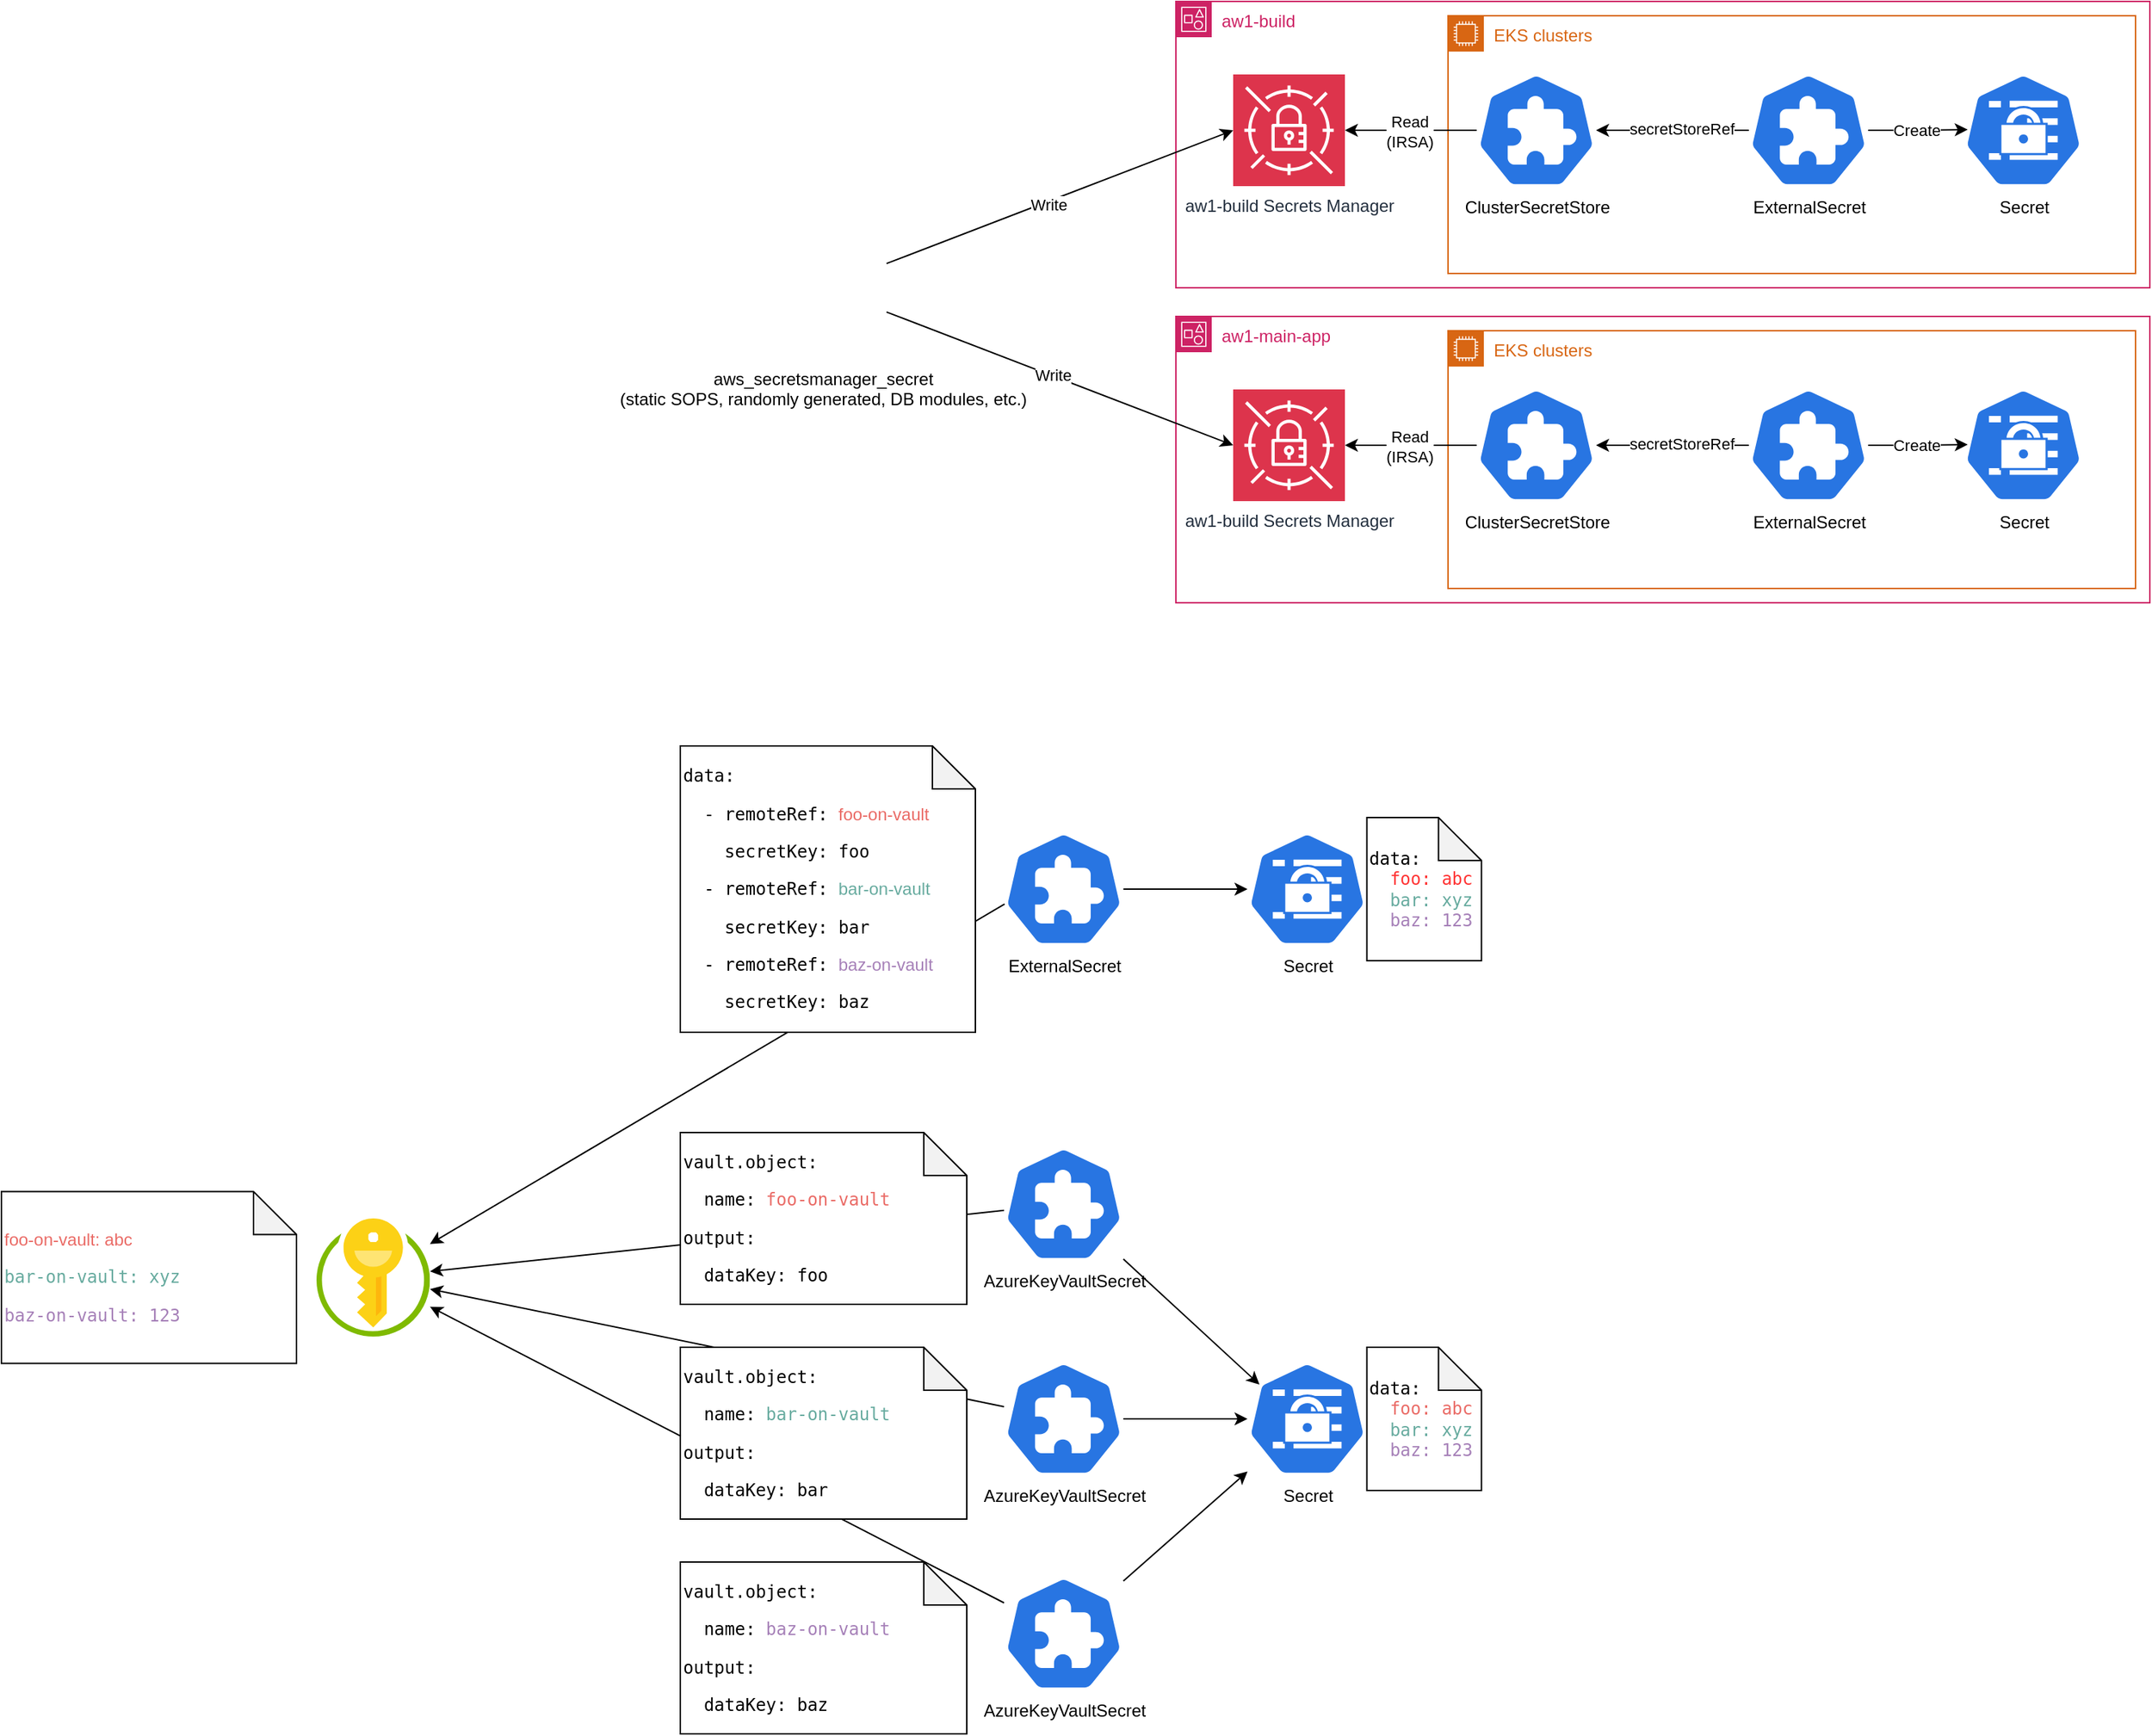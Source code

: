 <mxfile version="27.1.6">
  <diagram name="Page-1" id="AttyKVSFYQryVe4-kl-1">
    <mxGraphModel dx="2646" dy="1192" grid="1" gridSize="10" guides="1" tooltips="1" connect="1" arrows="1" fold="1" page="1" pageScale="1" pageWidth="850" pageHeight="1100" math="0" shadow="0">
      <root>
        <mxCell id="0" />
        <mxCell id="1" parent="0" />
        <mxCell id="ozj7rmMxrdjxO9l_UFkY-2" value="aw1-build" style="points=[[0,0],[0.25,0],[0.5,0],[0.75,0],[1,0],[1,0.25],[1,0.5],[1,0.75],[1,1],[0.75,1],[0.5,1],[0.25,1],[0,1],[0,0.75],[0,0.5],[0,0.25]];outlineConnect=0;gradientColor=none;html=1;whiteSpace=wrap;fontSize=12;fontStyle=0;container=1;pointerEvents=0;collapsible=0;recursiveResize=0;shape=mxgraph.aws4.group;grIcon=mxgraph.aws4.group_account;strokeColor=#CD2264;fillColor=none;verticalAlign=top;align=left;spacingLeft=30;fontColor=#CD2264;dashed=0;" vertex="1" parent="1">
          <mxGeometry x="130" y="230" width="680" height="200" as="geometry" />
        </mxCell>
        <mxCell id="ozj7rmMxrdjxO9l_UFkY-1" value="aw1-build Secrets Manager" style="sketch=0;points=[[0,0,0],[0.25,0,0],[0.5,0,0],[0.75,0,0],[1,0,0],[0,1,0],[0.25,1,0],[0.5,1,0],[0.75,1,0],[1,1,0],[0,0.25,0],[0,0.5,0],[0,0.75,0],[1,0.25,0],[1,0.5,0],[1,0.75,0]];outlineConnect=0;fontColor=#232F3E;fillColor=#DD344C;strokeColor=#ffffff;dashed=0;verticalLabelPosition=bottom;verticalAlign=top;align=center;html=1;fontSize=12;fontStyle=0;aspect=fixed;shape=mxgraph.aws4.resourceIcon;resIcon=mxgraph.aws4.secrets_manager;" vertex="1" parent="ozj7rmMxrdjxO9l_UFkY-2">
          <mxGeometry x="40" y="51" width="78" height="78" as="geometry" />
        </mxCell>
        <mxCell id="ozj7rmMxrdjxO9l_UFkY-12" value="EKS clusters" style="points=[[0,0],[0.25,0],[0.5,0],[0.75,0],[1,0],[1,0.25],[1,0.5],[1,0.75],[1,1],[0.75,1],[0.5,1],[0.25,1],[0,1],[0,0.75],[0,0.5],[0,0.25]];outlineConnect=0;gradientColor=none;html=1;whiteSpace=wrap;fontSize=12;fontStyle=0;container=1;pointerEvents=0;collapsible=0;recursiveResize=0;shape=mxgraph.aws4.group;grIcon=mxgraph.aws4.group_ec2_instance_contents;strokeColor=#D86613;fillColor=none;verticalAlign=top;align=left;spacingLeft=30;fontColor=#D86613;dashed=0;" vertex="1" parent="ozj7rmMxrdjxO9l_UFkY-2">
          <mxGeometry x="190" y="10" width="480" height="180" as="geometry" />
        </mxCell>
        <mxCell id="ozj7rmMxrdjxO9l_UFkY-8" value="ExternalSecret" style="aspect=fixed;sketch=0;html=1;dashed=0;whitespace=wrap;verticalLabelPosition=bottom;verticalAlign=top;fillColor=#2875E2;strokeColor=#ffffff;points=[[0.005,0.63,0],[0.1,0.2,0],[0.9,0.2,0],[0.5,0,0],[0.995,0.63,0],[0.72,0.99,0],[0.5,1,0],[0.28,0.99,0]];shape=mxgraph.kubernetes.icon2;prIcon=crd" vertex="1" parent="ozj7rmMxrdjxO9l_UFkY-12">
          <mxGeometry x="210" y="40" width="83.33" height="80" as="geometry" />
        </mxCell>
        <mxCell id="ozj7rmMxrdjxO9l_UFkY-6" value="Secret" style="aspect=fixed;sketch=0;html=1;dashed=0;whitespace=wrap;verticalLabelPosition=bottom;verticalAlign=top;fillColor=#2875E2;strokeColor=#ffffff;points=[[0.005,0.63,0],[0.1,0.2,0],[0.9,0.2,0],[0.5,0,0],[0.995,0.63,0],[0.72,0.99,0],[0.5,1,0],[0.28,0.99,0]];shape=mxgraph.kubernetes.icon2;prIcon=secret" vertex="1" parent="ozj7rmMxrdjxO9l_UFkY-12">
          <mxGeometry x="360" y="40" width="83.33" height="80" as="geometry" />
        </mxCell>
        <mxCell id="ozj7rmMxrdjxO9l_UFkY-25" style="edgeStyle=orthogonalEdgeStyle;rounded=0;orthogonalLoop=1;jettySize=auto;html=1;entryX=0.034;entryY=0.494;entryDx=0;entryDy=0;entryPerimeter=0;" edge="1" parent="ozj7rmMxrdjxO9l_UFkY-12" source="ozj7rmMxrdjxO9l_UFkY-8" target="ozj7rmMxrdjxO9l_UFkY-6">
          <mxGeometry relative="1" as="geometry" />
        </mxCell>
        <mxCell id="ozj7rmMxrdjxO9l_UFkY-26" value="Create" style="edgeLabel;html=1;align=center;verticalAlign=middle;resizable=0;points=[];" vertex="1" connectable="0" parent="ozj7rmMxrdjxO9l_UFkY-25">
          <mxGeometry x="-0.329" y="-1" relative="1" as="geometry">
            <mxPoint x="10" y="-1" as="offset" />
          </mxGeometry>
        </mxCell>
        <mxCell id="ozj7rmMxrdjxO9l_UFkY-7" value="ClusterSecretStore" style="aspect=fixed;sketch=0;html=1;dashed=0;whitespace=wrap;verticalLabelPosition=bottom;verticalAlign=top;fillColor=#2875E2;strokeColor=#ffffff;points=[[0.005,0.63,0],[0.1,0.2,0],[0.9,0.2,0],[0.5,0,0],[0.995,0.63,0],[0.72,0.99,0],[0.5,1,0],[0.28,0.99,0]];shape=mxgraph.kubernetes.icon2;prIcon=crd" vertex="1" parent="ozj7rmMxrdjxO9l_UFkY-2">
          <mxGeometry x="210" y="50" width="83.34" height="80" as="geometry" />
        </mxCell>
        <mxCell id="ozj7rmMxrdjxO9l_UFkY-16" style="edgeStyle=orthogonalEdgeStyle;rounded=0;orthogonalLoop=1;jettySize=auto;html=1;" edge="1" parent="ozj7rmMxrdjxO9l_UFkY-2" source="ozj7rmMxrdjxO9l_UFkY-8" target="ozj7rmMxrdjxO9l_UFkY-7">
          <mxGeometry relative="1" as="geometry" />
        </mxCell>
        <mxCell id="ozj7rmMxrdjxO9l_UFkY-18" value="secretStoreRef" style="edgeLabel;html=1;align=center;verticalAlign=middle;resizable=0;points=[];" vertex="1" connectable="0" parent="ozj7rmMxrdjxO9l_UFkY-16">
          <mxGeometry x="-0.121" y="-1" relative="1" as="geometry">
            <mxPoint as="offset" />
          </mxGeometry>
        </mxCell>
        <mxCell id="ozj7rmMxrdjxO9l_UFkY-27" style="edgeStyle=orthogonalEdgeStyle;rounded=0;orthogonalLoop=1;jettySize=auto;html=1;entryX=1;entryY=0.5;entryDx=0;entryDy=0;entryPerimeter=0;" edge="1" parent="ozj7rmMxrdjxO9l_UFkY-2" source="ozj7rmMxrdjxO9l_UFkY-7" target="ozj7rmMxrdjxO9l_UFkY-1">
          <mxGeometry relative="1" as="geometry" />
        </mxCell>
        <mxCell id="ozj7rmMxrdjxO9l_UFkY-28" value="Read&lt;br&gt;(IRSA)" style="edgeLabel;html=1;align=center;verticalAlign=middle;resizable=0;points=[];" vertex="1" connectable="0" parent="ozj7rmMxrdjxO9l_UFkY-27">
          <mxGeometry x="0.018" y="1" relative="1" as="geometry">
            <mxPoint as="offset" />
          </mxGeometry>
        </mxCell>
        <mxCell id="ozj7rmMxrdjxO9l_UFkY-29" value="aw1-main-app" style="points=[[0,0],[0.25,0],[0.5,0],[0.75,0],[1,0],[1,0.25],[1,0.5],[1,0.75],[1,1],[0.75,1],[0.5,1],[0.25,1],[0,1],[0,0.75],[0,0.5],[0,0.25]];outlineConnect=0;gradientColor=none;html=1;whiteSpace=wrap;fontSize=12;fontStyle=0;container=1;pointerEvents=0;collapsible=0;recursiveResize=0;shape=mxgraph.aws4.group;grIcon=mxgraph.aws4.group_account;strokeColor=#CD2264;fillColor=none;verticalAlign=top;align=left;spacingLeft=30;fontColor=#CD2264;dashed=0;" vertex="1" parent="1">
          <mxGeometry x="130" y="450" width="680" height="200" as="geometry" />
        </mxCell>
        <mxCell id="ozj7rmMxrdjxO9l_UFkY-30" value="aw1-build Secrets Manager" style="sketch=0;points=[[0,0,0],[0.25,0,0],[0.5,0,0],[0.75,0,0],[1,0,0],[0,1,0],[0.25,1,0],[0.5,1,0],[0.75,1,0],[1,1,0],[0,0.25,0],[0,0.5,0],[0,0.75,0],[1,0.25,0],[1,0.5,0],[1,0.75,0]];outlineConnect=0;fontColor=#232F3E;fillColor=#DD344C;strokeColor=#ffffff;dashed=0;verticalLabelPosition=bottom;verticalAlign=top;align=center;html=1;fontSize=12;fontStyle=0;aspect=fixed;shape=mxgraph.aws4.resourceIcon;resIcon=mxgraph.aws4.secrets_manager;" vertex="1" parent="ozj7rmMxrdjxO9l_UFkY-29">
          <mxGeometry x="40" y="51" width="78" height="78" as="geometry" />
        </mxCell>
        <mxCell id="ozj7rmMxrdjxO9l_UFkY-31" value="EKS clusters" style="points=[[0,0],[0.25,0],[0.5,0],[0.75,0],[1,0],[1,0.25],[1,0.5],[1,0.75],[1,1],[0.75,1],[0.5,1],[0.25,1],[0,1],[0,0.75],[0,0.5],[0,0.25]];outlineConnect=0;gradientColor=none;html=1;whiteSpace=wrap;fontSize=12;fontStyle=0;container=1;pointerEvents=0;collapsible=0;recursiveResize=0;shape=mxgraph.aws4.group;grIcon=mxgraph.aws4.group_ec2_instance_contents;strokeColor=#D86613;fillColor=none;verticalAlign=top;align=left;spacingLeft=30;fontColor=#D86613;dashed=0;" vertex="1" parent="ozj7rmMxrdjxO9l_UFkY-29">
          <mxGeometry x="190" y="10" width="480" height="180" as="geometry" />
        </mxCell>
        <mxCell id="ozj7rmMxrdjxO9l_UFkY-32" value="ExternalSecret" style="aspect=fixed;sketch=0;html=1;dashed=0;whitespace=wrap;verticalLabelPosition=bottom;verticalAlign=top;fillColor=#2875E2;strokeColor=#ffffff;points=[[0.005,0.63,0],[0.1,0.2,0],[0.9,0.2,0],[0.5,0,0],[0.995,0.63,0],[0.72,0.99,0],[0.5,1,0],[0.28,0.99,0]];shape=mxgraph.kubernetes.icon2;prIcon=crd" vertex="1" parent="ozj7rmMxrdjxO9l_UFkY-31">
          <mxGeometry x="210" y="40" width="83.33" height="80" as="geometry" />
        </mxCell>
        <mxCell id="ozj7rmMxrdjxO9l_UFkY-33" value="Secret" style="aspect=fixed;sketch=0;html=1;dashed=0;whitespace=wrap;verticalLabelPosition=bottom;verticalAlign=top;fillColor=#2875E2;strokeColor=#ffffff;points=[[0.005,0.63,0],[0.1,0.2,0],[0.9,0.2,0],[0.5,0,0],[0.995,0.63,0],[0.72,0.99,0],[0.5,1,0],[0.28,0.99,0]];shape=mxgraph.kubernetes.icon2;prIcon=secret" vertex="1" parent="ozj7rmMxrdjxO9l_UFkY-31">
          <mxGeometry x="360" y="40" width="83.33" height="80" as="geometry" />
        </mxCell>
        <mxCell id="ozj7rmMxrdjxO9l_UFkY-34" style="edgeStyle=orthogonalEdgeStyle;rounded=0;orthogonalLoop=1;jettySize=auto;html=1;entryX=0.034;entryY=0.494;entryDx=0;entryDy=0;entryPerimeter=0;" edge="1" parent="ozj7rmMxrdjxO9l_UFkY-31" source="ozj7rmMxrdjxO9l_UFkY-32" target="ozj7rmMxrdjxO9l_UFkY-33">
          <mxGeometry relative="1" as="geometry" />
        </mxCell>
        <mxCell id="ozj7rmMxrdjxO9l_UFkY-35" value="Create" style="edgeLabel;html=1;align=center;verticalAlign=middle;resizable=0;points=[];" vertex="1" connectable="0" parent="ozj7rmMxrdjxO9l_UFkY-34">
          <mxGeometry x="-0.329" y="-1" relative="1" as="geometry">
            <mxPoint x="10" y="-1" as="offset" />
          </mxGeometry>
        </mxCell>
        <mxCell id="ozj7rmMxrdjxO9l_UFkY-36" value="ClusterSecretStore" style="aspect=fixed;sketch=0;html=1;dashed=0;whitespace=wrap;verticalLabelPosition=bottom;verticalAlign=top;fillColor=#2875E2;strokeColor=#ffffff;points=[[0.005,0.63,0],[0.1,0.2,0],[0.9,0.2,0],[0.5,0,0],[0.995,0.63,0],[0.72,0.99,0],[0.5,1,0],[0.28,0.99,0]];shape=mxgraph.kubernetes.icon2;prIcon=crd" vertex="1" parent="ozj7rmMxrdjxO9l_UFkY-29">
          <mxGeometry x="210" y="50" width="83.34" height="80" as="geometry" />
        </mxCell>
        <mxCell id="ozj7rmMxrdjxO9l_UFkY-37" style="edgeStyle=orthogonalEdgeStyle;rounded=0;orthogonalLoop=1;jettySize=auto;html=1;" edge="1" parent="ozj7rmMxrdjxO9l_UFkY-29" source="ozj7rmMxrdjxO9l_UFkY-32" target="ozj7rmMxrdjxO9l_UFkY-36">
          <mxGeometry relative="1" as="geometry" />
        </mxCell>
        <mxCell id="ozj7rmMxrdjxO9l_UFkY-38" value="secretStoreRef" style="edgeLabel;html=1;align=center;verticalAlign=middle;resizable=0;points=[];" vertex="1" connectable="0" parent="ozj7rmMxrdjxO9l_UFkY-37">
          <mxGeometry x="-0.121" y="-1" relative="1" as="geometry">
            <mxPoint as="offset" />
          </mxGeometry>
        </mxCell>
        <mxCell id="ozj7rmMxrdjxO9l_UFkY-39" style="edgeStyle=orthogonalEdgeStyle;rounded=0;orthogonalLoop=1;jettySize=auto;html=1;entryX=1;entryY=0.5;entryDx=0;entryDy=0;entryPerimeter=0;" edge="1" parent="ozj7rmMxrdjxO9l_UFkY-29" source="ozj7rmMxrdjxO9l_UFkY-36" target="ozj7rmMxrdjxO9l_UFkY-30">
          <mxGeometry relative="1" as="geometry" />
        </mxCell>
        <mxCell id="ozj7rmMxrdjxO9l_UFkY-40" value="Read&lt;div&gt;(IRSA)&lt;/div&gt;" style="edgeLabel;html=1;align=center;verticalAlign=middle;resizable=0;points=[];" vertex="1" connectable="0" parent="ozj7rmMxrdjxO9l_UFkY-39">
          <mxGeometry x="0.018" y="1" relative="1" as="geometry">
            <mxPoint as="offset" />
          </mxGeometry>
        </mxCell>
        <mxCell id="ozj7rmMxrdjxO9l_UFkY-43" value="aws_secretsmanager_secret&#xa;(static SOPS, randomly generated, DB modules, etc.)" style="shape=image;verticalLabelPosition=bottom;labelBackgroundColor=default;verticalAlign=top;aspect=fixed;imageAspect=0;image=https://raw.githubusercontent.com/gilbarbara/logos/main/logos/terraform-icon.svg;" vertex="1" parent="1">
          <mxGeometry x="-160" y="380" width="87.97" height="100" as="geometry" />
        </mxCell>
        <mxCell id="ozj7rmMxrdjxO9l_UFkY-44" style="rounded=0;orthogonalLoop=1;jettySize=auto;html=1;entryX=0;entryY=0.5;entryDx=0;entryDy=0;entryPerimeter=0;" edge="1" parent="1" source="ozj7rmMxrdjxO9l_UFkY-43" target="ozj7rmMxrdjxO9l_UFkY-1">
          <mxGeometry relative="1" as="geometry" />
        </mxCell>
        <mxCell id="ozj7rmMxrdjxO9l_UFkY-46" value="Write" style="edgeLabel;html=1;align=center;verticalAlign=middle;resizable=0;points=[];" vertex="1" connectable="0" parent="ozj7rmMxrdjxO9l_UFkY-44">
          <mxGeometry x="-0.063" y="-2" relative="1" as="geometry">
            <mxPoint x="-1" as="offset" />
          </mxGeometry>
        </mxCell>
        <mxCell id="ozj7rmMxrdjxO9l_UFkY-45" style="rounded=0;orthogonalLoop=1;jettySize=auto;html=1;entryX=0;entryY=0.5;entryDx=0;entryDy=0;entryPerimeter=0;" edge="1" parent="1" source="ozj7rmMxrdjxO9l_UFkY-43" target="ozj7rmMxrdjxO9l_UFkY-30">
          <mxGeometry relative="1" as="geometry" />
        </mxCell>
        <mxCell id="ozj7rmMxrdjxO9l_UFkY-47" value="Write" style="edgeLabel;html=1;align=center;verticalAlign=middle;resizable=0;points=[];" vertex="1" connectable="0" parent="ozj7rmMxrdjxO9l_UFkY-45">
          <mxGeometry x="-0.045" y="1" relative="1" as="geometry">
            <mxPoint as="offset" />
          </mxGeometry>
        </mxCell>
        <mxCell id="ozj7rmMxrdjxO9l_UFkY-52" style="edgeStyle=orthogonalEdgeStyle;rounded=0;orthogonalLoop=1;jettySize=auto;html=1;" edge="1" parent="1" source="ozj7rmMxrdjxO9l_UFkY-49" target="ozj7rmMxrdjxO9l_UFkY-50">
          <mxGeometry relative="1" as="geometry" />
        </mxCell>
        <mxCell id="ozj7rmMxrdjxO9l_UFkY-49" value="ExternalSecret" style="aspect=fixed;sketch=0;html=1;dashed=0;whitespace=wrap;verticalLabelPosition=bottom;verticalAlign=top;fillColor=#2875E2;strokeColor=#ffffff;points=[[0.005,0.63,0],[0.1,0.2,0],[0.9,0.2,0],[0.5,0,0],[0.995,0.63,0],[0.72,0.99,0],[0.5,1,0],[0.28,0.99,0]];shape=mxgraph.kubernetes.icon2;prIcon=crd" vertex="1" parent="1">
          <mxGeometry x="10" y="810" width="83.33" height="80" as="geometry" />
        </mxCell>
        <mxCell id="ozj7rmMxrdjxO9l_UFkY-50" value="Secret" style="aspect=fixed;sketch=0;html=1;dashed=0;whitespace=wrap;verticalLabelPosition=bottom;verticalAlign=top;fillColor=#2875E2;strokeColor=#ffffff;points=[[0.005,0.63,0],[0.1,0.2,0],[0.9,0.2,0],[0.5,0,0],[0.995,0.63,0],[0.72,0.99,0],[0.5,1,0],[0.28,0.99,0]];shape=mxgraph.kubernetes.icon2;prIcon=secret" vertex="1" parent="1">
          <mxGeometry x="180" y="810" width="83.33" height="80" as="geometry" />
        </mxCell>
        <mxCell id="ozj7rmMxrdjxO9l_UFkY-53" value="AzureKeyVaultSecret" style="aspect=fixed;sketch=0;html=1;dashed=0;whitespace=wrap;verticalLabelPosition=bottom;verticalAlign=top;fillColor=#2875E2;strokeColor=#ffffff;points=[[0.005,0.63,0],[0.1,0.2,0],[0.9,0.2,0],[0.5,0,0],[0.995,0.63,0],[0.72,0.99,0],[0.5,1,0],[0.28,0.99,0]];shape=mxgraph.kubernetes.icon2;prIcon=crd" vertex="1" parent="1">
          <mxGeometry x="10" y="1030" width="83.33" height="80" as="geometry" />
        </mxCell>
        <mxCell id="ozj7rmMxrdjxO9l_UFkY-58" style="rounded=0;orthogonalLoop=1;jettySize=auto;html=1;" edge="1" parent="1" source="ozj7rmMxrdjxO9l_UFkY-54" target="ozj7rmMxrdjxO9l_UFkY-56">
          <mxGeometry relative="1" as="geometry" />
        </mxCell>
        <mxCell id="ozj7rmMxrdjxO9l_UFkY-54" value="AzureKeyVaultSecret" style="aspect=fixed;sketch=0;html=1;dashed=0;whitespace=wrap;verticalLabelPosition=bottom;verticalAlign=top;fillColor=#2875E2;strokeColor=#ffffff;points=[[0.005,0.63,0],[0.1,0.2,0],[0.9,0.2,0],[0.5,0,0],[0.995,0.63,0],[0.72,0.99,0],[0.5,1,0],[0.28,0.99,0]];shape=mxgraph.kubernetes.icon2;prIcon=crd" vertex="1" parent="1">
          <mxGeometry x="10" y="1180" width="83.33" height="80" as="geometry" />
        </mxCell>
        <mxCell id="ozj7rmMxrdjxO9l_UFkY-59" style="rounded=0;orthogonalLoop=1;jettySize=auto;html=1;" edge="1" parent="1" source="ozj7rmMxrdjxO9l_UFkY-55" target="ozj7rmMxrdjxO9l_UFkY-56">
          <mxGeometry relative="1" as="geometry" />
        </mxCell>
        <mxCell id="ozj7rmMxrdjxO9l_UFkY-55" value="AzureKeyVaultSecret" style="aspect=fixed;sketch=0;html=1;dashed=0;whitespace=wrap;verticalLabelPosition=bottom;verticalAlign=top;fillColor=#2875E2;strokeColor=#ffffff;points=[[0.005,0.63,0],[0.1,0.2,0],[0.9,0.2,0],[0.5,0,0],[0.995,0.63,0],[0.72,0.99,0],[0.5,1,0],[0.28,0.99,0]];shape=mxgraph.kubernetes.icon2;prIcon=crd" vertex="1" parent="1">
          <mxGeometry x="10" y="1330" width="83.33" height="80" as="geometry" />
        </mxCell>
        <mxCell id="ozj7rmMxrdjxO9l_UFkY-56" value="Secret" style="aspect=fixed;sketch=0;html=1;dashed=0;whitespace=wrap;verticalLabelPosition=bottom;verticalAlign=top;fillColor=#2875E2;strokeColor=#ffffff;points=[[0.005,0.63,0],[0.1,0.2,0],[0.9,0.2,0],[0.5,0,0],[0.995,0.63,0],[0.72,0.99,0],[0.5,1,0],[0.28,0.99,0]];shape=mxgraph.kubernetes.icon2;prIcon=secret" vertex="1" parent="1">
          <mxGeometry x="180" y="1180" width="83.33" height="80" as="geometry" />
        </mxCell>
        <mxCell id="ozj7rmMxrdjxO9l_UFkY-57" style="rounded=0;orthogonalLoop=1;jettySize=auto;html=1;entryX=0.1;entryY=0.2;entryDx=0;entryDy=0;entryPerimeter=0;" edge="1" parent="1" source="ozj7rmMxrdjxO9l_UFkY-53" target="ozj7rmMxrdjxO9l_UFkY-56">
          <mxGeometry relative="1" as="geometry" />
        </mxCell>
        <mxCell id="ozj7rmMxrdjxO9l_UFkY-61" value="&lt;pre&gt;data:&lt;br&gt;&lt;font style=&quot;color: rgb(234, 107, 102);&quot;&gt;&amp;nbsp; &lt;font style=&quot;color: rgb(255, 51, 51);&quot;&gt;foo: abc&lt;/font&gt;&lt;br&gt;&lt;/font&gt;&lt;font style=&quot;color: rgb(103, 171, 159);&quot;&gt;&amp;nbsp; bar: xyz&lt;br&gt;&lt;/font&gt;&lt;font style=&quot;color: rgb(166, 128, 184);&quot;&gt;&amp;nbsp; baz: 123&lt;/font&gt;&lt;/pre&gt;" style="shape=note;whiteSpace=wrap;html=1;backgroundOutline=1;darkOpacity=0.05;align=left;" vertex="1" parent="1">
          <mxGeometry x="263.33" y="800" width="80" height="100" as="geometry" />
        </mxCell>
        <mxCell id="ozj7rmMxrdjxO9l_UFkY-62" value="&lt;pre&gt;data:&lt;br&gt;&amp;nbsp; &lt;font style=&quot;color: rgb(234, 107, 102);&quot;&gt;foo: abc&lt;/font&gt;&lt;br&gt;&lt;font style=&quot;color: rgb(103, 171, 159);&quot;&gt;&amp;nbsp; bar: xyz&lt;br&gt;&lt;/font&gt;&lt;font style=&quot;color: rgb(166, 128, 184);&quot;&gt;&amp;nbsp; baz: 123&lt;/font&gt;&lt;/pre&gt;" style="shape=note;whiteSpace=wrap;html=1;backgroundOutline=1;darkOpacity=0.05;align=left;" vertex="1" parent="1">
          <mxGeometry x="263.33" y="1170" width="80" height="100" as="geometry" />
        </mxCell>
        <mxCell id="ozj7rmMxrdjxO9l_UFkY-70" value="" style="image;sketch=0;aspect=fixed;html=1;points=[];align=center;fontSize=12;image=img/lib/mscae/Key_Vaults.svg;" vertex="1" parent="1">
          <mxGeometry x="-470" y="1080" width="79.2" height="82.5" as="geometry" />
        </mxCell>
        <mxCell id="ozj7rmMxrdjxO9l_UFkY-71" value="&lt;pre&gt;&lt;span style=&quot;color: light-dark(rgb(234, 107, 102), rgb(208, 99, 95)); background-color: transparent; font-family: Helvetica; white-space: normal;&quot;&gt;foo-on-vault: abc&lt;/span&gt;&lt;/pre&gt;&lt;pre&gt;&lt;font style=&quot;color: rgb(103, 171, 159);&quot;&gt;bar-on-vault: xyz&lt;/font&gt;&lt;/pre&gt;&lt;pre&gt;&lt;font style=&quot;color: rgb(166, 128, 184);&quot;&gt;baz-on-vault: 123&lt;/font&gt;&lt;/pre&gt;" style="shape=note;whiteSpace=wrap;html=1;backgroundOutline=1;darkOpacity=0.05;align=left;" vertex="1" parent="1">
          <mxGeometry x="-690" y="1061.25" width="206.01" height="120" as="geometry" />
        </mxCell>
        <mxCell id="ozj7rmMxrdjxO9l_UFkY-74" style="rounded=0;orthogonalLoop=1;jettySize=auto;html=1;exitX=0.005;exitY=0.63;exitDx=0;exitDy=0;exitPerimeter=0;" edge="1" parent="1" source="ozj7rmMxrdjxO9l_UFkY-49" target="ozj7rmMxrdjxO9l_UFkY-70">
          <mxGeometry relative="1" as="geometry" />
        </mxCell>
        <mxCell id="ozj7rmMxrdjxO9l_UFkY-75" style="rounded=0;orthogonalLoop=1;jettySize=auto;html=1;" edge="1" parent="1" source="ozj7rmMxrdjxO9l_UFkY-53" target="ozj7rmMxrdjxO9l_UFkY-70">
          <mxGeometry relative="1" as="geometry" />
        </mxCell>
        <mxCell id="ozj7rmMxrdjxO9l_UFkY-76" style="rounded=0;orthogonalLoop=1;jettySize=auto;html=1;" edge="1" parent="1" source="ozj7rmMxrdjxO9l_UFkY-54" target="ozj7rmMxrdjxO9l_UFkY-70">
          <mxGeometry relative="1" as="geometry" />
        </mxCell>
        <mxCell id="ozj7rmMxrdjxO9l_UFkY-77" style="rounded=0;orthogonalLoop=1;jettySize=auto;html=1;" edge="1" parent="1" source="ozj7rmMxrdjxO9l_UFkY-55" target="ozj7rmMxrdjxO9l_UFkY-70">
          <mxGeometry relative="1" as="geometry" />
        </mxCell>
        <mxCell id="ozj7rmMxrdjxO9l_UFkY-66" value="&lt;pre&gt;data:&lt;/pre&gt;&lt;pre&gt;  - remoteRef: &lt;font style=&quot;background-color: transparent; font-family: Helvetica; white-space: normal; color: rgb(234, 107, 102);&quot;&gt;foo-on-vault&lt;/font&gt;&lt;/pre&gt;&lt;pre&gt;    secretKey: foo&lt;/pre&gt;&lt;pre&gt;  - remoteRef: &lt;font style=&quot;background-color: transparent; font-family: Helvetica; white-space: normal; color: rgb(103, 171, 159);&quot;&gt;bar-on-vault&lt;/font&gt;&lt;/pre&gt;&lt;pre&gt;    secretKey: bar&lt;/pre&gt;&lt;pre&gt;  - remoteRef: &lt;font style=&quot;background-color: transparent; font-family: Helvetica; white-space: normal; color: rgb(166, 128, 184);&quot;&gt;baz-on-vault&lt;/font&gt;&lt;/pre&gt;&lt;pre&gt;    secretKey: baz&lt;/pre&gt;" style="shape=note;whiteSpace=wrap;html=1;backgroundOutline=1;darkOpacity=0.05;align=left;" vertex="1" parent="1">
          <mxGeometry x="-216.01" y="750" width="206.01" height="200" as="geometry" />
        </mxCell>
        <mxCell id="ozj7rmMxrdjxO9l_UFkY-67" value="&lt;pre&gt;vault.object:&lt;/pre&gt;&lt;pre&gt;  name: &lt;font style=&quot;color: rgb(234, 107, 102);&quot;&gt;foo-on-vault&lt;/font&gt;&lt;/pre&gt;&lt;pre&gt;output:&lt;/pre&gt;&lt;pre&gt;  dataKey: foo&lt;/pre&gt;" style="shape=note;whiteSpace=wrap;html=1;backgroundOutline=1;darkOpacity=0.05;align=left;" vertex="1" parent="1">
          <mxGeometry x="-216.01" y="1020" width="200" height="120" as="geometry" />
        </mxCell>
        <mxCell id="ozj7rmMxrdjxO9l_UFkY-68" value="&lt;pre&gt;vault.object:&lt;/pre&gt;&lt;pre&gt;  name: &lt;font style=&quot;color: rgb(103, 171, 159);&quot;&gt;bar-on-vault&lt;/font&gt;&lt;/pre&gt;&lt;pre&gt;output:&lt;/pre&gt;&lt;pre&gt;  dataKey: bar&lt;/pre&gt;" style="shape=note;whiteSpace=wrap;html=1;backgroundOutline=1;darkOpacity=0.05;align=left;" vertex="1" parent="1">
          <mxGeometry x="-216.01" y="1170" width="200" height="120" as="geometry" />
        </mxCell>
        <mxCell id="ozj7rmMxrdjxO9l_UFkY-69" value="&lt;pre&gt;vault.object:&lt;/pre&gt;&lt;pre&gt;  name: &lt;font style=&quot;color: rgb(166, 128, 184);&quot;&gt;baz-on-vault&lt;/font&gt;&lt;/pre&gt;&lt;pre&gt;output:&lt;/pre&gt;&lt;pre&gt;  dataKey: baz&lt;/pre&gt;" style="shape=note;whiteSpace=wrap;html=1;backgroundOutline=1;darkOpacity=0.05;align=left;" vertex="1" parent="1">
          <mxGeometry x="-216.01" y="1320" width="200" height="120" as="geometry" />
        </mxCell>
      </root>
    </mxGraphModel>
  </diagram>
</mxfile>
